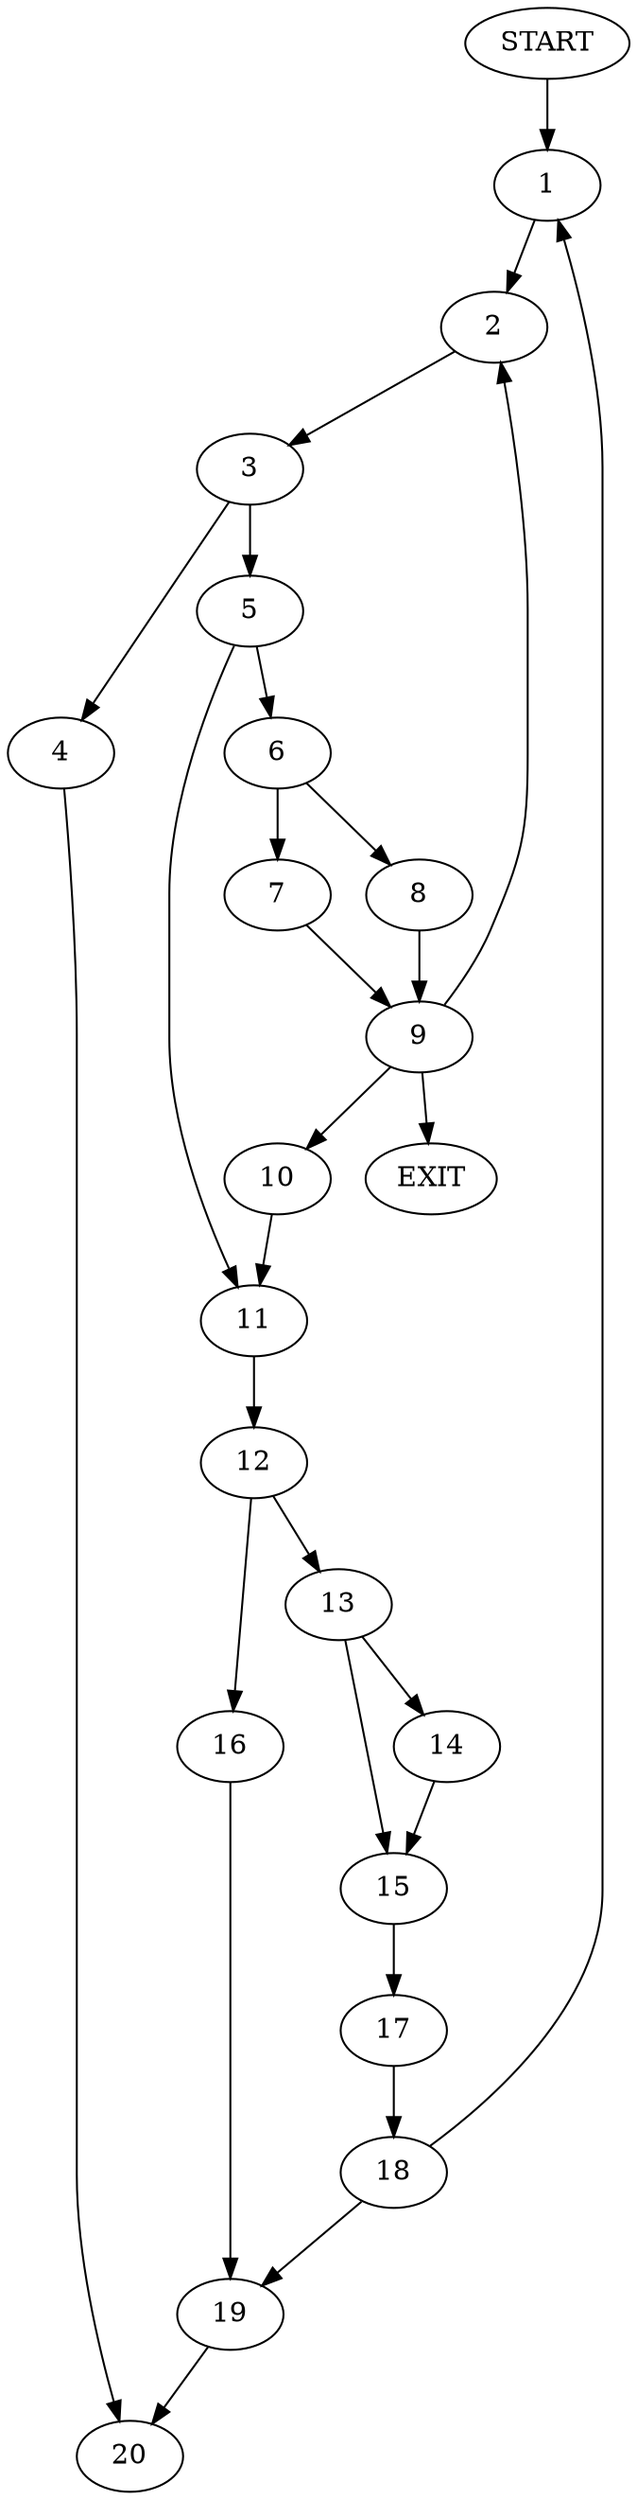 digraph { 
0 [label="START"];
1;
2;
3;
4;
5;
6;
7;
8;
9;
10;
11;
12;
13;
14;
15;
16;
17;
18;
19;
20;
21[label="EXIT"];
0 -> 1;
1 -> 2;
2 -> 3;
3 -> 4;
3 -> 5;
4 -> 20;
5 -> 6;
5 -> 11;
6 -> 7;
6 -> 8;
7 -> 9;
8 -> 9;
9 -> 21;
9 -> 10;
9:s2 -> 2;
10 -> 11;
11 -> 12;
12 -> 16;
12 -> 13;
13 -> 14;
13 -> 15;
14 -> 15;
15 -> 17;
16 -> 19;
17 -> 18;
18 -> 1;
18 -> 19;
19 -> 20;
}